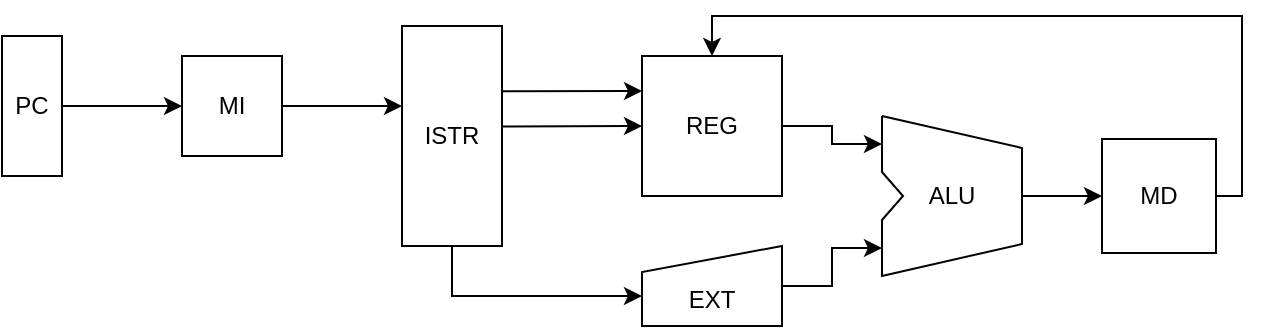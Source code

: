 <mxfile>
    <diagram id="oXImNd3nWVWIjdRGCqbt" name="Pagina-1">
        <mxGraphModel dx="797" dy="3052" grid="1" gridSize="10" guides="1" tooltips="1" connect="1" arrows="1" fold="1" page="1" pageScale="1" pageWidth="1169" pageHeight="827" math="0" shadow="0">
            <root>
                <mxCell id="0"/>
                <mxCell id="1" parent="0"/>
                <mxCell id="74" style="edgeStyle=orthogonalEdgeStyle;rounded=0;html=1;exitX=0.5;exitY=0;exitDx=0;exitDy=0;entryX=0;entryY=0.5;entryDx=0;entryDy=0;startArrow=none;startFill=0;endArrow=classic;endFill=1;fontSize=12;" parent="1" source="75" target="77" edge="1">
                    <mxGeometry relative="1" as="geometry"/>
                </mxCell>
                <mxCell id="75" value="PC" style="rounded=0;whiteSpace=wrap;html=1;direction=south;fontSize=12;" parent="1" vertex="1">
                    <mxGeometry x="210" y="-2220" width="30" height="70" as="geometry"/>
                </mxCell>
                <mxCell id="76" style="edgeStyle=none;rounded=0;html=1;exitX=1;exitY=0.5;exitDx=0;exitDy=0;entryX=0.364;entryY=1;entryDx=0;entryDy=0;sourcePerimeterSpacing=-2;targetPerimeterSpacing=2;entryPerimeter=0;fontSize=12;" parent="1" source="77" target="85" edge="1">
                    <mxGeometry relative="1" as="geometry"/>
                </mxCell>
                <mxCell id="77" value="MI" style="whiteSpace=wrap;html=1;aspect=fixed;fontSize=12;" parent="1" vertex="1">
                    <mxGeometry x="300" y="-2210" width="50" height="50" as="geometry"/>
                </mxCell>
                <mxCell id="78" style="edgeStyle=orthogonalEdgeStyle;html=1;exitX=1;exitY=0.5;exitDx=0;exitDy=0;entryX=0;entryY=0.175;entryDx=0;entryDy=0;entryPerimeter=0;rounded=0;fontSize=12;" parent="1" source="79" target="99" edge="1">
                    <mxGeometry relative="1" as="geometry">
                        <mxPoint x="640" y="-2175" as="targetPoint"/>
                    </mxGeometry>
                </mxCell>
                <mxCell id="79" value="REG" style="whiteSpace=wrap;html=1;aspect=fixed;fontSize=12;" parent="1" vertex="1">
                    <mxGeometry x="530" y="-2210" width="70" height="70" as="geometry"/>
                </mxCell>
                <mxCell id="80" style="edgeStyle=orthogonalEdgeStyle;html=1;exitX=1;exitY=0.5;exitDx=0;exitDy=0;entryX=0;entryY=0.825;entryDx=0;entryDy=0;entryPerimeter=0;rounded=0;fontSize=12;" parent="1" source="81" target="99" edge="1">
                    <mxGeometry relative="1" as="geometry">
                        <mxPoint x="640" y="-2095" as="targetPoint"/>
                    </mxGeometry>
                </mxCell>
                <mxCell id="81" value="EXT" style="shape=manualInput;whiteSpace=wrap;html=1;size=13;verticalAlign=middle;labelPosition=center;verticalLabelPosition=middle;align=center;spacingBottom=-5;spacingTop=9;fontSize=12;" parent="1" vertex="1">
                    <mxGeometry x="530" y="-2115" width="70" height="40" as="geometry"/>
                </mxCell>
                <mxCell id="82" style="edgeStyle=none;rounded=0;html=1;exitX=0.297;exitY=0.004;exitDx=0;exitDy=0;entryX=0;entryY=0.25;entryDx=0;entryDy=0;sourcePerimeterSpacing=-2;targetPerimeterSpacing=2;exitPerimeter=0;fontSize=12;" parent="1" source="85" target="79" edge="1">
                    <mxGeometry relative="1" as="geometry"/>
                </mxCell>
                <mxCell id="83" style="edgeStyle=none;rounded=0;html=1;exitX=0.457;exitY=0.015;exitDx=0;exitDy=0;sourcePerimeterSpacing=-2;targetPerimeterSpacing=2;exitPerimeter=0;entryX=0;entryY=0.5;entryDx=0;entryDy=0;fontSize=12;" parent="1" source="85" target="79" edge="1">
                    <mxGeometry relative="1" as="geometry">
                        <mxPoint x="440" y="-2175" as="targetPoint"/>
                        <Array as="points"/>
                    </mxGeometry>
                </mxCell>
                <mxCell id="84" style="edgeStyle=orthogonalEdgeStyle;rounded=0;html=1;exitX=1;exitY=0.5;exitDx=0;exitDy=0;entryX=0;entryY=0.625;entryDx=0;entryDy=0;entryPerimeter=0;sourcePerimeterSpacing=-2;targetPerimeterSpacing=2;fontSize=12;" parent="1" source="85" target="81" edge="1">
                    <mxGeometry relative="1" as="geometry"/>
                </mxCell>
                <mxCell id="85" value="ISTR" style="rounded=0;whiteSpace=wrap;html=1;direction=south;fontSize=12;" parent="1" vertex="1">
                    <mxGeometry x="410" y="-2225" width="50" height="110" as="geometry"/>
                </mxCell>
                <mxCell id="98" style="edgeStyle=orthogonalEdgeStyle;rounded=0;html=1;exitX=1;exitY=0.5;exitDx=0;exitDy=0;exitPerimeter=0;startArrow=none;startFill=0;endArrow=classic;endFill=1;entryX=0;entryY=0.5;entryDx=0;entryDy=0;fontSize=12;" parent="1" source="99" target="100" edge="1">
                    <mxGeometry relative="1" as="geometry">
                        <mxPoint x="770" y="-2114.8" as="targetPoint"/>
                    </mxGeometry>
                </mxCell>
                <mxCell id="99" value="ALU" style="shape=stencil(rZTdDoIgGIavhtOmMKvTRnXUaRdAislUcEh/dx+CtvzBFbU5t+995eEFPgEI1xmpKIABJyUFaAsg3ByO+q2lm63DILB1NqhJXdFYWfFKJCOnglqnVlLk9MYS1Y5hPKOSqcZFOxBs9DfNg/CJxPlZigtPekZnV6QhjIzOLsW1yX63k7SxHr0KwP0MoGD8DfBaWYv4B2PtwegTXkR/xDLyWEjUQ0Q/h0AeIb44UoS1PuoXozqaDOFUSDrTfSkrCtvKM7M6WnQ6Tuc5qWaYIxbCseBc/3JM8HoSq31NJowr5xYuwtXsOXwGWUMPSDiAOBBmC8YrNbK9rYzwBA==);whiteSpace=wrap;html=1;fontSize=12;" parent="1" vertex="1">
                    <mxGeometry x="650" y="-2180" width="70" height="80" as="geometry"/>
                </mxCell>
                <mxCell id="101" style="edgeStyle=orthogonalEdgeStyle;rounded=0;html=1;exitX=1;exitY=0.5;exitDx=0;exitDy=0;entryX=0.5;entryY=0;entryDx=0;entryDy=0;fontSize=12;" parent="1" source="100" target="79" edge="1">
                    <mxGeometry relative="1" as="geometry">
                        <Array as="points">
                            <mxPoint x="830" y="-2140"/>
                            <mxPoint x="830" y="-2230"/>
                            <mxPoint x="565" y="-2230"/>
                        </Array>
                    </mxGeometry>
                </mxCell>
                <mxCell id="100" value="MD" style="whiteSpace=wrap;html=1;aspect=fixed;fontSize=12;" parent="1" vertex="1">
                    <mxGeometry x="760" y="-2168.5" width="57" height="57" as="geometry"/>
                </mxCell>
            </root>
        </mxGraphModel>
    </diagram>
</mxfile>